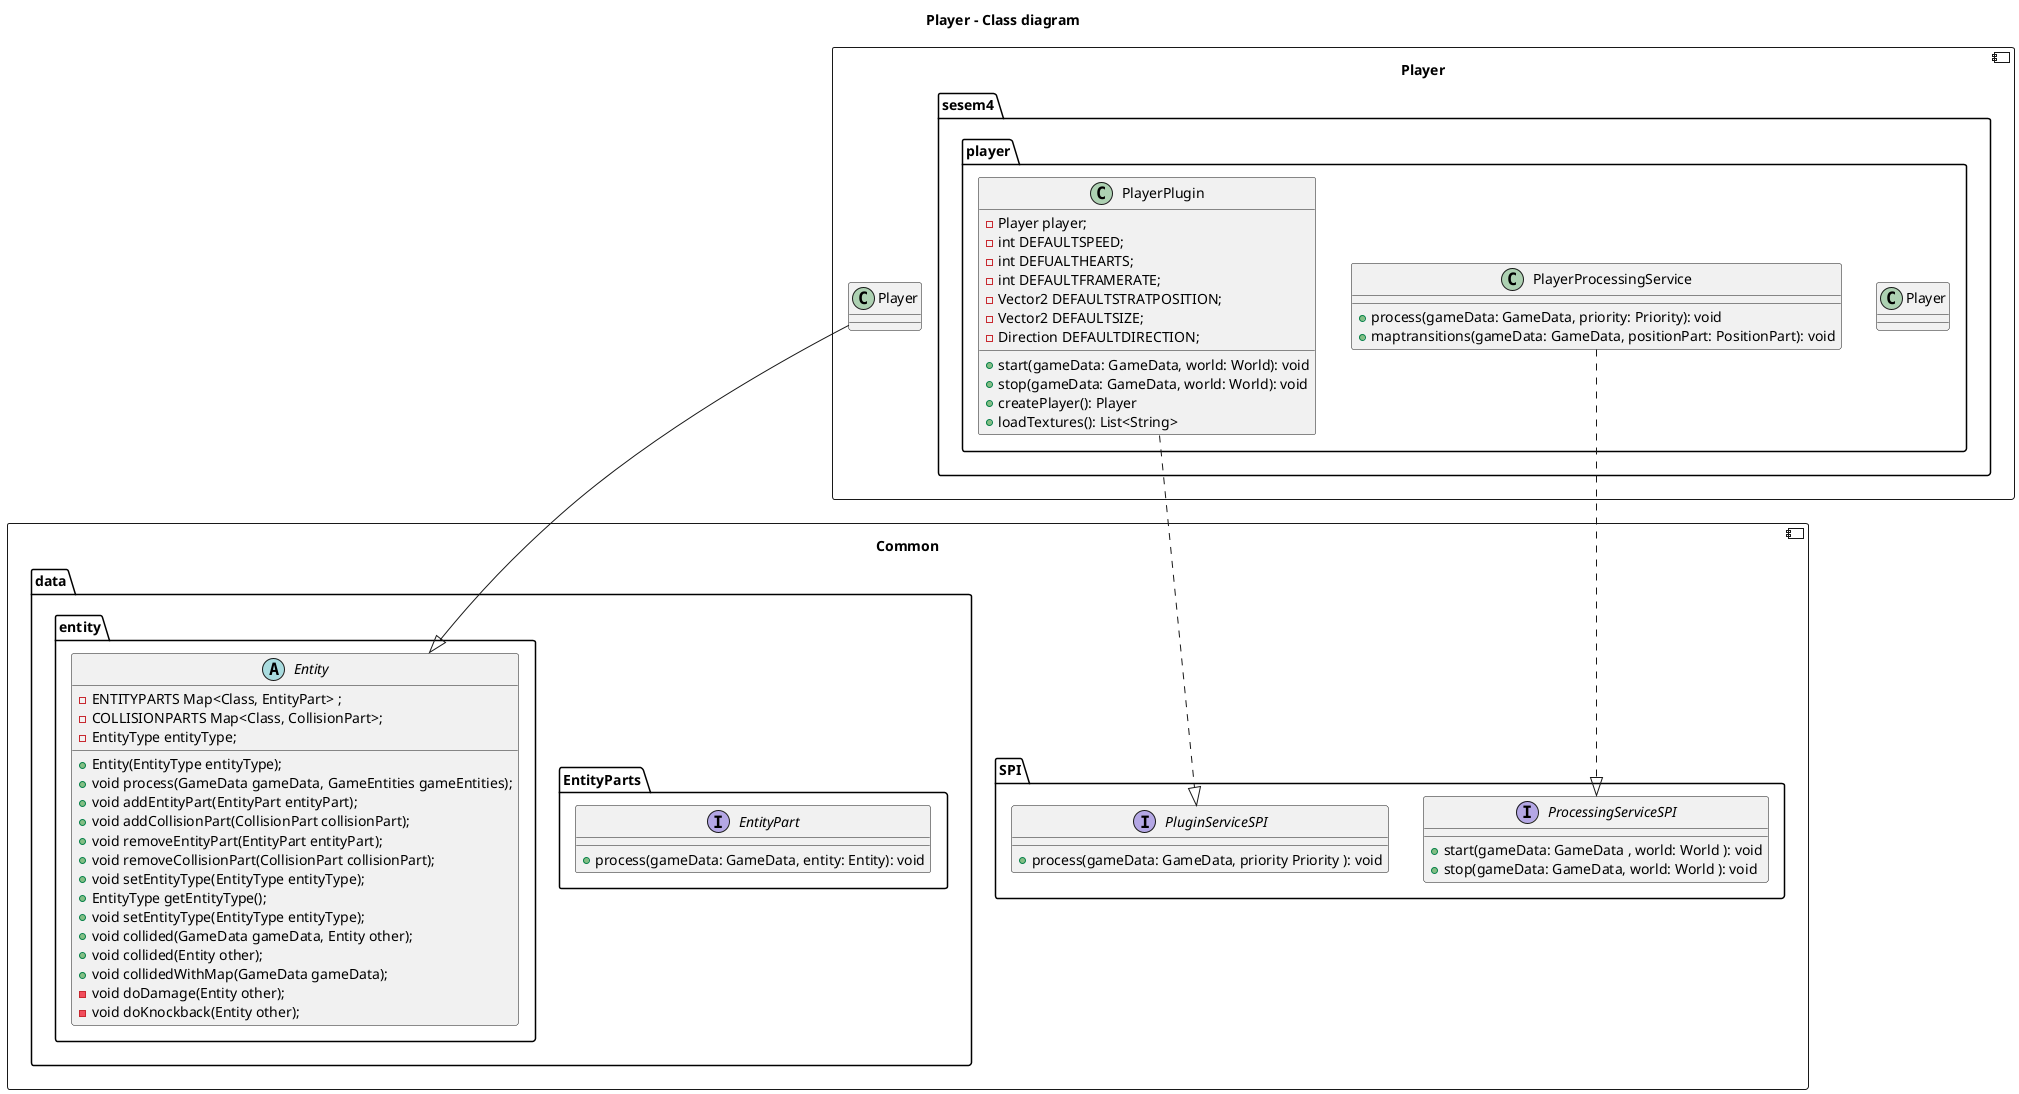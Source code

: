 @startuml Class diagram

title Player - Class diagram



component "Common" {
    package SPI {
       interface ProcessingServiceSPI {
            +  start(gameData: GameData , world: World ): void
            +  stop(gameData: GameData, world: World ): void
        }

        interface PluginServiceSPI {
            + process(gameData: GameData, priority Priority ): void

        }
    }

    package data.EntityParts {
        interface EntityPart {
            + process(gameData: GameData, entity: Entity): void
        }

    }
    package data.entity {
    abstract class Entity {
    	- ENTITYPARTS Map<Class, EntityPart> ;
	    - COLLISIONPARTS Map<Class, CollisionPart>;
        - EntityType entityType;
        + Entity(EntityType entityType);
        + void process(GameData gameData, GameEntities gameEntities);
        + void addEntityPart(EntityPart entityPart);
        + void addCollisionPart(CollisionPart collisionPart);
        + void removeEntityPart(EntityPart entityPart);
        + void removeCollisionPart(CollisionPart collisionPart);
        + void setEntityType(EntityType entityType);
        + EntityType getEntityType();
        + void setEntityType(EntityType entityType);
        + void collided(GameData gameData, Entity other);
        + void collided(Entity other);
        + void collidedWithMap(GameData gameData);
        - void doDamage(Entity other);
        - void doKnockback(Entity other);





        }
    }
}

component Player {
    package sesem4.player{
    class Player {
    }
    class PlayerPlugin{
     - Player player;
     - int DEFAULTSPEED;
     - int DEFUALTHEARTS;
     - int DEFAULTFRAMERATE;
     - Vector2 DEFAULTSTRATPOSITION;
     - Vector2 DEFAULTSIZE;
     - Direction DEFAULTDIRECTION;
     + start(gameData: GameData, world: World): void
    + stop(gameData: GameData, world: World): void
    + createPlayer(): Player
    + loadTextures(): List<String>
    }
    class PlayerProcessingService{
    + process(gameData: GameData, priority: Priority): void
    + maptransitions(gameData: GameData, positionPart: PositionPart): void
    }

}
PlayerPlugin ..|> PluginServiceSPI
PlayerProcessingService ..|> ProcessingServiceSPI
Entity <|--  Player



@enduml